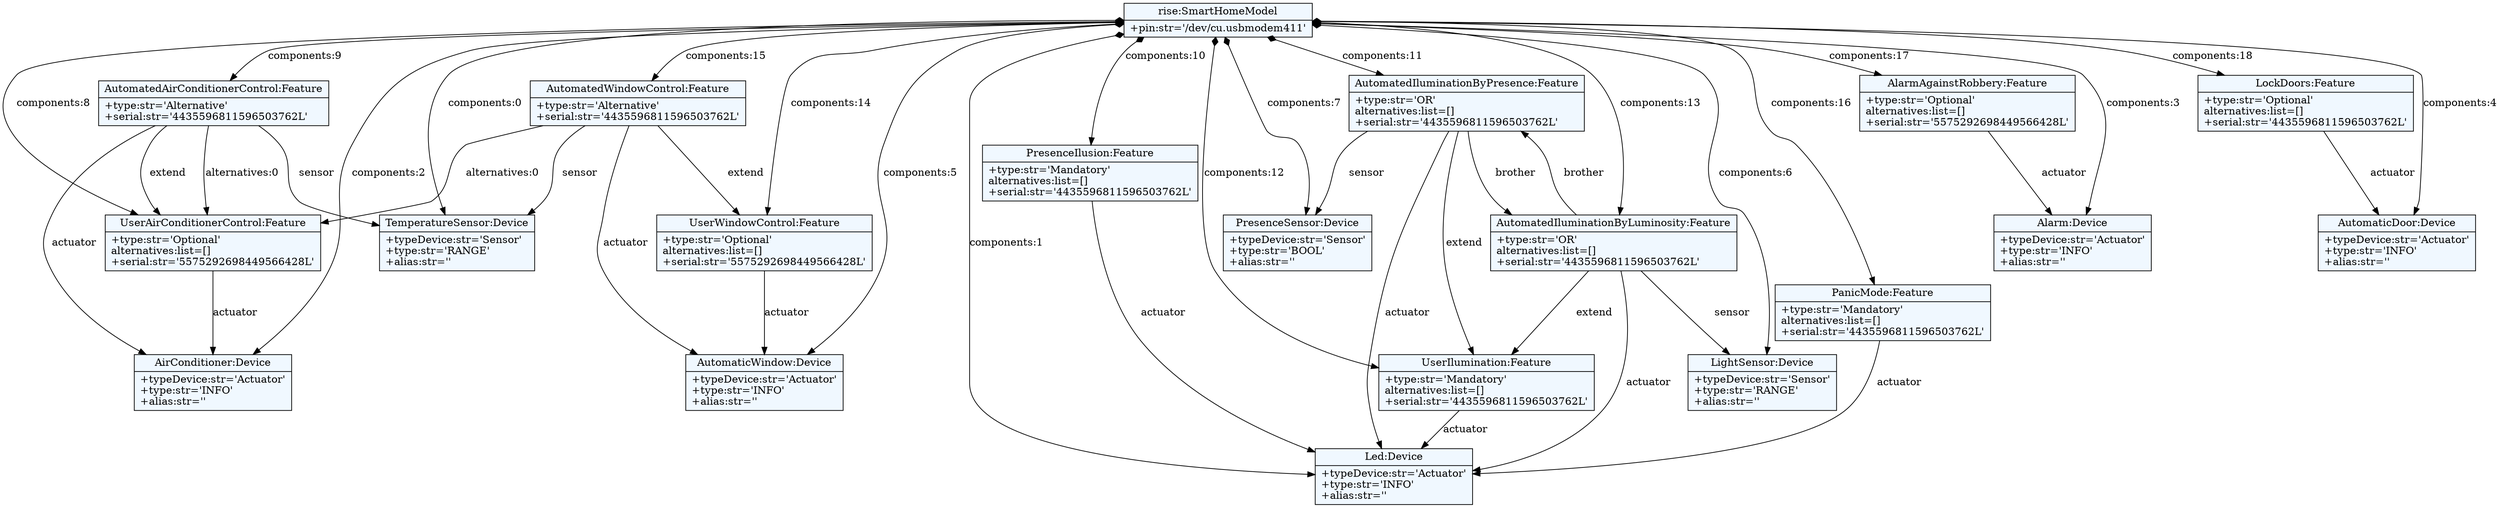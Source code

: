 
    digraph xtext {
    fontname = "Bitstream Vera Sans"
    fontsize = 8
    node[
        shape=record,
        style=filled,
        fillcolor=aliceblue
    ]
    nodesep = 0.3
    edge[dir=black,arrowtail=empty]


4353539824 -> 4353683184 [label="components:0" arrowtail=diamond dir=both]
4353683184[label="{TemperatureSensor:Device|+typeDevice:str='Sensor'\l+type:str='RANGE'\l+alias:str=''\l}"]
4353539824 -> 4353682512 [label="components:1" arrowtail=diamond dir=both]
4353682512[label="{Led:Device|+typeDevice:str='Actuator'\l+type:str='INFO'\l+alias:str=''\l}"]
4353539824 -> 4353681728 [label="components:2" arrowtail=diamond dir=both]
4353681728[label="{AirConditioner:Device|+typeDevice:str='Actuator'\l+type:str='INFO'\l+alias:str=''\l}"]
4353539824 -> 4353681560 [label="components:3" arrowtail=diamond dir=both]
4353681560[label="{Alarm:Device|+typeDevice:str='Actuator'\l+type:str='INFO'\l+alias:str=''\l}"]
4353539824 -> 4353681000 [label="components:4" arrowtail=diamond dir=both]
4353681000[label="{AutomaticDoor:Device|+typeDevice:str='Actuator'\l+type:str='INFO'\l+alias:str=''\l}"]
4353539824 -> 4353680720 [label="components:5" arrowtail=diamond dir=both]
4353680720[label="{AutomaticWindow:Device|+typeDevice:str='Actuator'\l+type:str='INFO'\l+alias:str=''\l}"]
4353539824 -> 4353680496 [label="components:6" arrowtail=diamond dir=both]
4353680496[label="{LightSensor:Device|+typeDevice:str='Sensor'\l+type:str='RANGE'\l+alias:str=''\l}"]
4353539824 -> 4353679544 [label="components:7" arrowtail=diamond dir=both]
4353679544[label="{PresenceSensor:Device|+typeDevice:str='Sensor'\l+type:str='BOOL'\l+alias:str=''\l}"]
4353539824 -> 4353682960 [label="components:8" arrowtail=diamond dir=both]
4353682960 -> 4353681728 [label="actuator" ]
4353682960[label="{UserAirConditionerControl:Feature|+type:str='Optional'\lalternatives:list=[]\l+serial:str='5575292698449566428L'\l}"]
4353539824 -> 4353679712 [label="components:9" arrowtail=diamond dir=both]
4353679712 -> 4353682960 [label="extend" ]
4353679712 -> 4353682960 [label="alternatives:0" ]
4353679712 -> 4353681728 [label="actuator" ]
4353679712 -> 4353683184 [label="sensor" ]
4353679712[label="{AutomatedAirConditionerControl:Feature|+type:str='Alternative'\l+serial:str='4435596811596503762L'\l}"]
4353539824 -> 4353679600 [label="components:10" arrowtail=diamond dir=both]
4353679600 -> 4353682512 [label="actuator" ]
4353679600[label="{PresenceIlusion:Feature|+type:str='Mandatory'\lalternatives:list=[]\l+serial:str='4435596811596503762L'\l}"]
4353539824 -> 4353745584 [label="components:11" arrowtail=diamond dir=both]
4353745584 -> 4353745696 [label="extend" ]
4353745696 -> 4353682512 [label="actuator" ]
4353745696[label="{UserIlumination:Feature|+type:str='Mandatory'\lalternatives:list=[]\l+serial:str='4435596811596503762L'\l}"]
4353745584 -> 4353745976 [label="brother" ]
4353745976 -> 4353745696 [label="extend" ]
4353745976 -> 4353745584 [label="brother" ]
4353745976 -> 4353682512 [label="actuator" ]
4353745976 -> 4353680496 [label="sensor" ]
4353745976[label="{AutomatedIluminationByLuminosity:Feature|+type:str='OR'\lalternatives:list=[]\l+serial:str='4435596811596503762L'\l}"]
4353745584 -> 4353682512 [label="actuator" ]
4353745584 -> 4353679544 [label="sensor" ]
4353745584[label="{AutomatedIluminationByPresence:Feature|+type:str='OR'\lalternatives:list=[]\l+serial:str='4435596811596503762L'\l}"]
4353539824 -> 4353745696 [label="components:12" arrowtail=diamond dir=both]
4353539824 -> 4353745976 [label="components:13" arrowtail=diamond dir=both]
4353539824 -> 4353746088 [label="components:14" arrowtail=diamond dir=both]
4353746088 -> 4353680720 [label="actuator" ]
4353746088[label="{UserWindowControl:Feature|+type:str='Optional'\lalternatives:list=[]\l+serial:str='5575292698449566428L'\l}"]
4353539824 -> 4353746368 [label="components:15" arrowtail=diamond dir=both]
4353746368 -> 4353746088 [label="extend" ]
4353746368 -> 4353682960 [label="alternatives:0" ]
4353746368 -> 4353680720 [label="actuator" ]
4353746368 -> 4353683184 [label="sensor" ]
4353746368[label="{AutomatedWindowControl:Feature|+type:str='Alternative'\l+serial:str='4435596811596503762L'\l}"]
4353539824 -> 4353746480 [label="components:16" arrowtail=diamond dir=both]
4353746480 -> 4353682512 [label="actuator" ]
4353746480[label="{PanicMode:Feature|+type:str='Mandatory'\lalternatives:list=[]\l+serial:str='4435596811596503762L'\l}"]
4353539824 -> 4353746760 [label="components:17" arrowtail=diamond dir=both]
4353746760 -> 4353681560 [label="actuator" ]
4353746760[label="{AlarmAgainstRobbery:Feature|+type:str='Optional'\lalternatives:list=[]\l+serial:str='5575292698449566428L'\l}"]
4353539824 -> 4353746872 [label="components:18" arrowtail=diamond dir=both]
4353746872 -> 4353681000 [label="actuator" ]
4353746872[label="{LockDoors:Feature|+type:str='Optional'\lalternatives:list=[]\l+serial:str='4435596811596503762L'\l}"]
4353539824[label="{rise:SmartHomeModel|+pin:str='/dev/cu.usbmodem411'\l}"]

}

